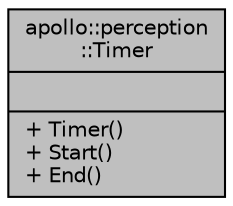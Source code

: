 digraph "apollo::perception::Timer"
{
  edge [fontname="Helvetica",fontsize="10",labelfontname="Helvetica",labelfontsize="10"];
  node [fontname="Helvetica",fontsize="10",shape=record];
  Node1 [label="{apollo::perception\l::Timer\n||+ Timer()\l+ Start()\l+ End()\l}",height=0.2,width=0.4,color="black", fillcolor="grey75", style="filled" fontcolor="black"];
}
